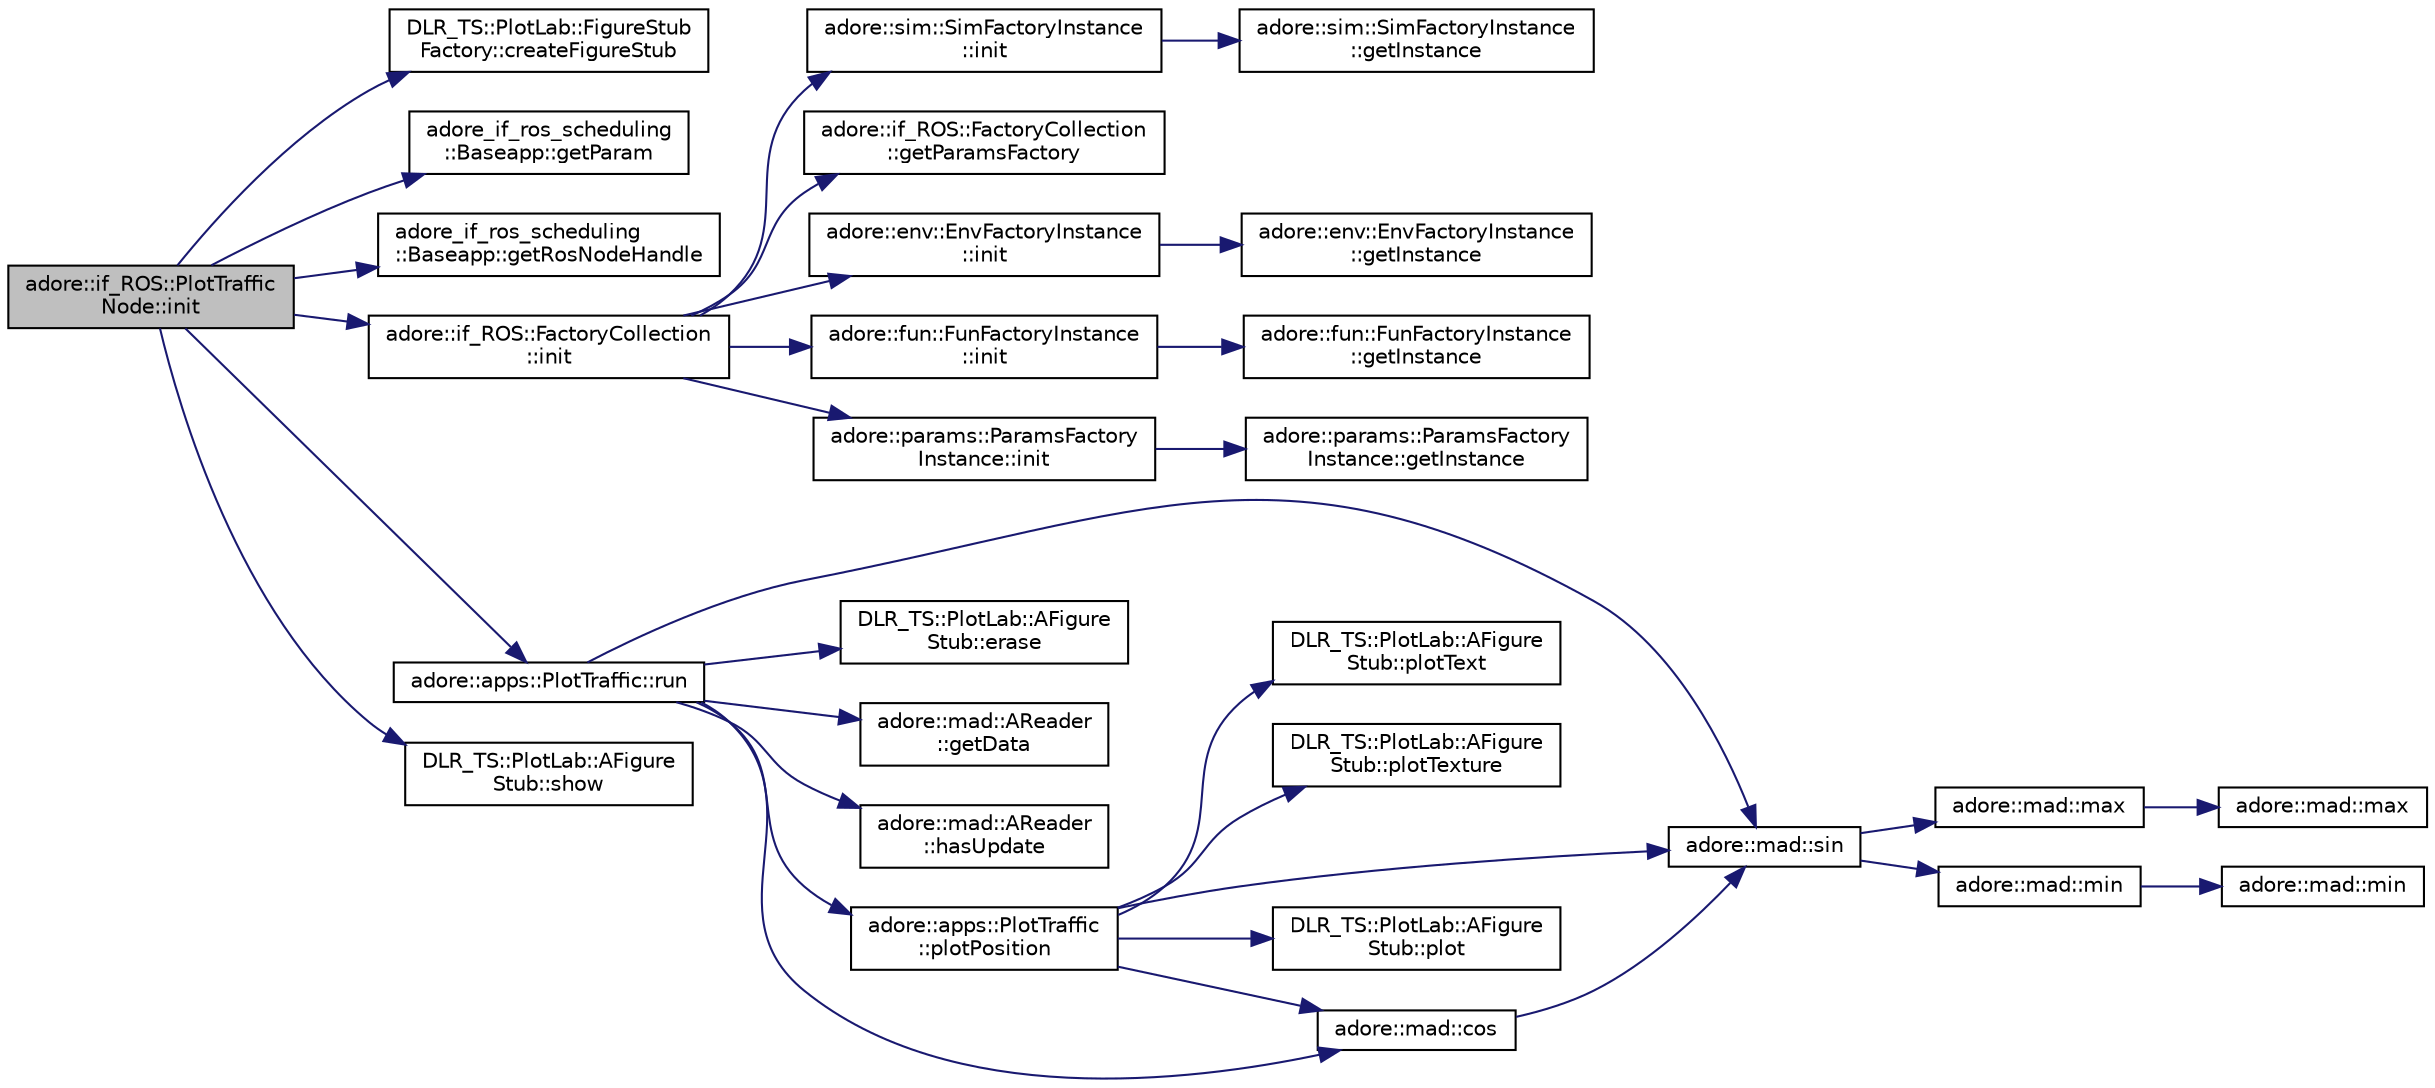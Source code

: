 digraph "adore::if_ROS::PlotTrafficNode::init"
{
 // LATEX_PDF_SIZE
  edge [fontname="Helvetica",fontsize="10",labelfontname="Helvetica",labelfontsize="10"];
  node [fontname="Helvetica",fontsize="10",shape=record];
  rankdir="LR";
  Node1 [label="adore::if_ROS::PlotTraffic\lNode::init",height=0.2,width=0.4,color="black", fillcolor="grey75", style="filled", fontcolor="black",tooltip=" "];
  Node1 -> Node2 [color="midnightblue",fontsize="10",style="solid",fontname="Helvetica"];
  Node2 [label="DLR_TS::PlotLab::FigureStub\lFactory::createFigureStub",height=0.2,width=0.4,color="black", fillcolor="white", style="filled",URL="$classDLR__TS_1_1PlotLab_1_1FigureStubFactory.html#a842dc9d218e8433f3443a08d47cfd6cc",tooltip=" "];
  Node1 -> Node3 [color="midnightblue",fontsize="10",style="solid",fontname="Helvetica"];
  Node3 [label="adore_if_ros_scheduling\l::Baseapp::getParam",height=0.2,width=0.4,color="black", fillcolor="white", style="filled",URL="$classadore__if__ros__scheduling_1_1Baseapp.html#a57040c153750243c7e47566530cd7bf5",tooltip=" "];
  Node1 -> Node4 [color="midnightblue",fontsize="10",style="solid",fontname="Helvetica"];
  Node4 [label="adore_if_ros_scheduling\l::Baseapp::getRosNodeHandle",height=0.2,width=0.4,color="black", fillcolor="white", style="filled",URL="$classadore__if__ros__scheduling_1_1Baseapp.html#a7792ee4aa6fd5c5c03d5f54b4c1f213a",tooltip=" "];
  Node1 -> Node5 [color="midnightblue",fontsize="10",style="solid",fontname="Helvetica"];
  Node5 [label="adore::if_ROS::FactoryCollection\l::init",height=0.2,width=0.4,color="black", fillcolor="white", style="filled",URL="$classadore_1_1if__ROS_1_1FactoryCollection.html#a07e53e57a417cf66c5d539a5e1bd590a",tooltip=" "];
  Node5 -> Node6 [color="midnightblue",fontsize="10",style="solid",fontname="Helvetica"];
  Node6 [label="adore::if_ROS::FactoryCollection\l::getParamsFactory",height=0.2,width=0.4,color="black", fillcolor="white", style="filled",URL="$classadore_1_1if__ROS_1_1FactoryCollection.html#ac102972d5592de7cdc76b059017628f9",tooltip=" "];
  Node5 -> Node7 [color="midnightblue",fontsize="10",style="solid",fontname="Helvetica"];
  Node7 [label="adore::env::EnvFactoryInstance\l::init",height=0.2,width=0.4,color="black", fillcolor="white", style="filled",URL="$classadore_1_1env_1_1EnvFactoryInstance.html#ab67767fc777387664b696bd78d2536ef",tooltip="Initialize private members of AllFactory."];
  Node7 -> Node8 [color="midnightblue",fontsize="10",style="solid",fontname="Helvetica"];
  Node8 [label="adore::env::EnvFactoryInstance\l::getInstance",height=0.2,width=0.4,color="black", fillcolor="white", style="filled",URL="$classadore_1_1env_1_1EnvFactoryInstance.html#a14835a4420fb827ba3809b94a96a7660",tooltip="Function to access singleton instance of the envFactory using magic static."];
  Node5 -> Node9 [color="midnightblue",fontsize="10",style="solid",fontname="Helvetica"];
  Node9 [label="adore::fun::FunFactoryInstance\l::init",height=0.2,width=0.4,color="black", fillcolor="white", style="filled",URL="$classadore_1_1fun_1_1FunFactoryInstance.html#a291c4c983548f85c633ae6409c7b5233",tooltip="Initialize private members of funFactory."];
  Node9 -> Node10 [color="midnightblue",fontsize="10",style="solid",fontname="Helvetica"];
  Node10 [label="adore::fun::FunFactoryInstance\l::getInstance",height=0.2,width=0.4,color="black", fillcolor="white", style="filled",URL="$classadore_1_1fun_1_1FunFactoryInstance.html#a0826e9a7ea3c70a3780115e6effbf746",tooltip="Function to access singleton instance of the funFactory using magic static."];
  Node5 -> Node11 [color="midnightblue",fontsize="10",style="solid",fontname="Helvetica"];
  Node11 [label="adore::params::ParamsFactory\lInstance::init",height=0.2,width=0.4,color="black", fillcolor="white", style="filled",URL="$classadore_1_1params_1_1ParamsFactoryInstance.html#ac6759c774ade5a97e47c056d1a136253",tooltip="Initialize private members of AllFactory."];
  Node11 -> Node12 [color="midnightblue",fontsize="10",style="solid",fontname="Helvetica"];
  Node12 [label="adore::params::ParamsFactory\lInstance::getInstance",height=0.2,width=0.4,color="black", fillcolor="white", style="filled",URL="$classadore_1_1params_1_1ParamsFactoryInstance.html#a59eae0e003d40b03f9db2d814ec2a3bf",tooltip="Function to access singleton instance of the AllFactory using magic static."];
  Node5 -> Node13 [color="midnightblue",fontsize="10",style="solid",fontname="Helvetica"];
  Node13 [label="adore::sim::SimFactoryInstance\l::init",height=0.2,width=0.4,color="black", fillcolor="white", style="filled",URL="$classadore_1_1sim_1_1SimFactoryInstance.html#ac891850728d65e5398216b2bb92f82f6",tooltip="Initialize private members of AllFactory."];
  Node13 -> Node14 [color="midnightblue",fontsize="10",style="solid",fontname="Helvetica"];
  Node14 [label="adore::sim::SimFactoryInstance\l::getInstance",height=0.2,width=0.4,color="black", fillcolor="white", style="filled",URL="$classadore_1_1sim_1_1SimFactoryInstance.html#a177ce78bb1c9675c9dd0370e5f31f749",tooltip="Function to access singleton instance of the AllFactory using magic static."];
  Node1 -> Node15 [color="midnightblue",fontsize="10",style="solid",fontname="Helvetica"];
  Node15 [label="adore::apps::PlotTraffic::run",height=0.2,width=0.4,color="black", fillcolor="white", style="filled",URL="$classadore_1_1apps_1_1PlotTraffic.html#aec99fb7149647aefa619ecf979c2fb66",tooltip=" "];
  Node15 -> Node16 [color="midnightblue",fontsize="10",style="solid",fontname="Helvetica"];
  Node16 [label="adore::mad::cos",height=0.2,width=0.4,color="black", fillcolor="white", style="filled",URL="$namespaceadore_1_1mad.html#a70b9fe3efbb34c0f9621147e3456bfa8",tooltip=" "];
  Node16 -> Node17 [color="midnightblue",fontsize="10",style="solid",fontname="Helvetica"];
  Node17 [label="adore::mad::sin",height=0.2,width=0.4,color="black", fillcolor="white", style="filled",URL="$namespaceadore_1_1mad.html#acec540f9bf9b6eb0e027d332d3fe5577",tooltip=" "];
  Node17 -> Node18 [color="midnightblue",fontsize="10",style="solid",fontname="Helvetica"];
  Node18 [label="adore::mad::max",height=0.2,width=0.4,color="black", fillcolor="white", style="filled",URL="$namespaceadore_1_1mad.html#adea062854ef0b105a3fdca8cf2aca945",tooltip=" "];
  Node18 -> Node19 [color="midnightblue",fontsize="10",style="solid",fontname="Helvetica"];
  Node19 [label="adore::mad::max",height=0.2,width=0.4,color="black", fillcolor="white", style="filled",URL="$namespaceadore_1_1mad.html#a618a8842fed7b9375957b1e393c58492",tooltip=" "];
  Node17 -> Node20 [color="midnightblue",fontsize="10",style="solid",fontname="Helvetica"];
  Node20 [label="adore::mad::min",height=0.2,width=0.4,color="black", fillcolor="white", style="filled",URL="$namespaceadore_1_1mad.html#ab58ecb752f9bbfe27832e0a2c0e22c2b",tooltip=" "];
  Node20 -> Node21 [color="midnightblue",fontsize="10",style="solid",fontname="Helvetica"];
  Node21 [label="adore::mad::min",height=0.2,width=0.4,color="black", fillcolor="white", style="filled",URL="$namespaceadore_1_1mad.html#ac61b79c007d1859f93a10c04272095a1",tooltip=" "];
  Node15 -> Node22 [color="midnightblue",fontsize="10",style="solid",fontname="Helvetica"];
  Node22 [label="DLR_TS::PlotLab::AFigure\lStub::erase",height=0.2,width=0.4,color="black", fillcolor="white", style="filled",URL="$classDLR__TS_1_1PlotLab_1_1AFigureStub.html#ae5d9d5c708d325610574a002e53501c8",tooltip=" "];
  Node15 -> Node23 [color="midnightblue",fontsize="10",style="solid",fontname="Helvetica"];
  Node23 [label="adore::mad::AReader\l::getData",height=0.2,width=0.4,color="black", fillcolor="white", style="filled",URL="$classadore_1_1mad_1_1AReader.html#a46ab7520d828d1a574365eaf8b483e29",tooltip=" "];
  Node15 -> Node24 [color="midnightblue",fontsize="10",style="solid",fontname="Helvetica"];
  Node24 [label="adore::mad::AReader\l::hasUpdate",height=0.2,width=0.4,color="black", fillcolor="white", style="filled",URL="$classadore_1_1mad_1_1AReader.html#a7a8e6d43dcd1129c47d7231e828fb111",tooltip=" "];
  Node15 -> Node25 [color="midnightblue",fontsize="10",style="solid",fontname="Helvetica"];
  Node25 [label="adore::apps::PlotTraffic\l::plotPosition",height=0.2,width=0.4,color="black", fillcolor="white", style="filled",URL="$classadore_1_1apps_1_1PlotTraffic.html#a53b66f46710a20ffa4e7864fec56056f",tooltip="plotting a vehicle"];
  Node25 -> Node16 [color="midnightblue",fontsize="10",style="solid",fontname="Helvetica"];
  Node25 -> Node26 [color="midnightblue",fontsize="10",style="solid",fontname="Helvetica"];
  Node26 [label="DLR_TS::PlotLab::AFigure\lStub::plot",height=0.2,width=0.4,color="black", fillcolor="white", style="filled",URL="$classDLR__TS_1_1PlotLab_1_1AFigureStub.html#accf20dccb771d2bad1fec053e187a327",tooltip=" "];
  Node25 -> Node27 [color="midnightblue",fontsize="10",style="solid",fontname="Helvetica"];
  Node27 [label="DLR_TS::PlotLab::AFigure\lStub::plotText",height=0.2,width=0.4,color="black", fillcolor="white", style="filled",URL="$classDLR__TS_1_1PlotLab_1_1AFigureStub.html#af44a7e67ddf6f754c64f39fc104f3836",tooltip=" "];
  Node25 -> Node28 [color="midnightblue",fontsize="10",style="solid",fontname="Helvetica"];
  Node28 [label="DLR_TS::PlotLab::AFigure\lStub::plotTexture",height=0.2,width=0.4,color="black", fillcolor="white", style="filled",URL="$classDLR__TS_1_1PlotLab_1_1AFigureStub.html#ab53419d39443297fb8f0c9513956922a",tooltip=" "];
  Node25 -> Node17 [color="midnightblue",fontsize="10",style="solid",fontname="Helvetica"];
  Node15 -> Node17 [color="midnightblue",fontsize="10",style="solid",fontname="Helvetica"];
  Node1 -> Node29 [color="midnightblue",fontsize="10",style="solid",fontname="Helvetica"];
  Node29 [label="DLR_TS::PlotLab::AFigure\lStub::show",height=0.2,width=0.4,color="black", fillcolor="white", style="filled",URL="$classDLR__TS_1_1PlotLab_1_1AFigureStub.html#aaf1a1edc084b34e18315896c3f248695",tooltip=" "];
}
